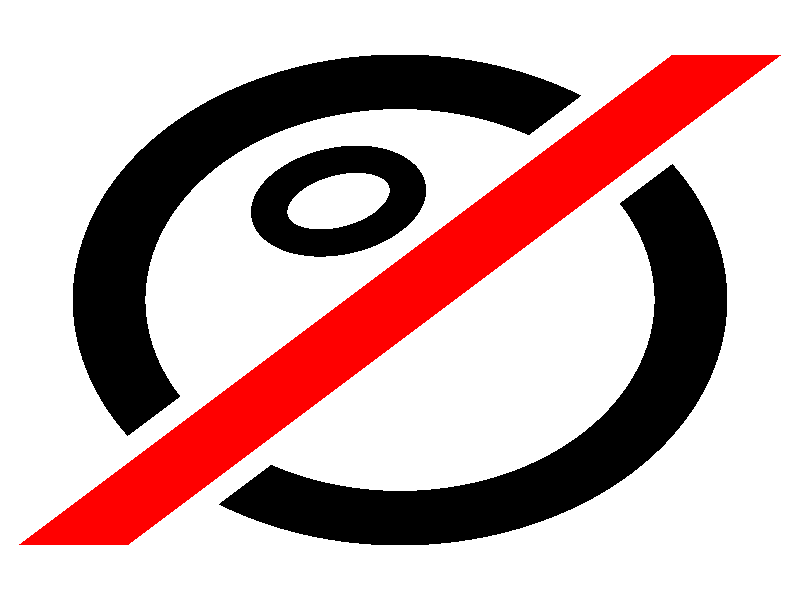 // Persistence Of Vision raytracer version 3.5 sample file.
// File used for cliche.pov by Rune S. Johansen
// 
// +w400 +h400 +a0.3

camera {
   orthographic
   location -10*z
   up 2.2*y
   right 2.2*x
   look_at 0
}

background {color rgb 1}

#default {finish {ambient 1 diffuse 0}}

cylinder {
   -0.9*y, 0.9*y, 0.15 translate -8*z
   matrix <1,0,0,1,1,0,0,0,1,0,0,0>
   pigment {color <1,0,0>}
}
cylinder {
   -0.9*y, 0.9*y, 0.25 translate -6*z
   matrix <1,0,0,1,1,0,0,0,1,0,0,0>
   pigment {color <1,1,1>}
}
torus {
   0.8, 0.10 rotate 90*x
   pigment {color rgb 0}
}
torus {
   0.2, 0.05 rotate 45*x translate 0.4*y rotate 25*z
   pigment {color rgb 0}
}
